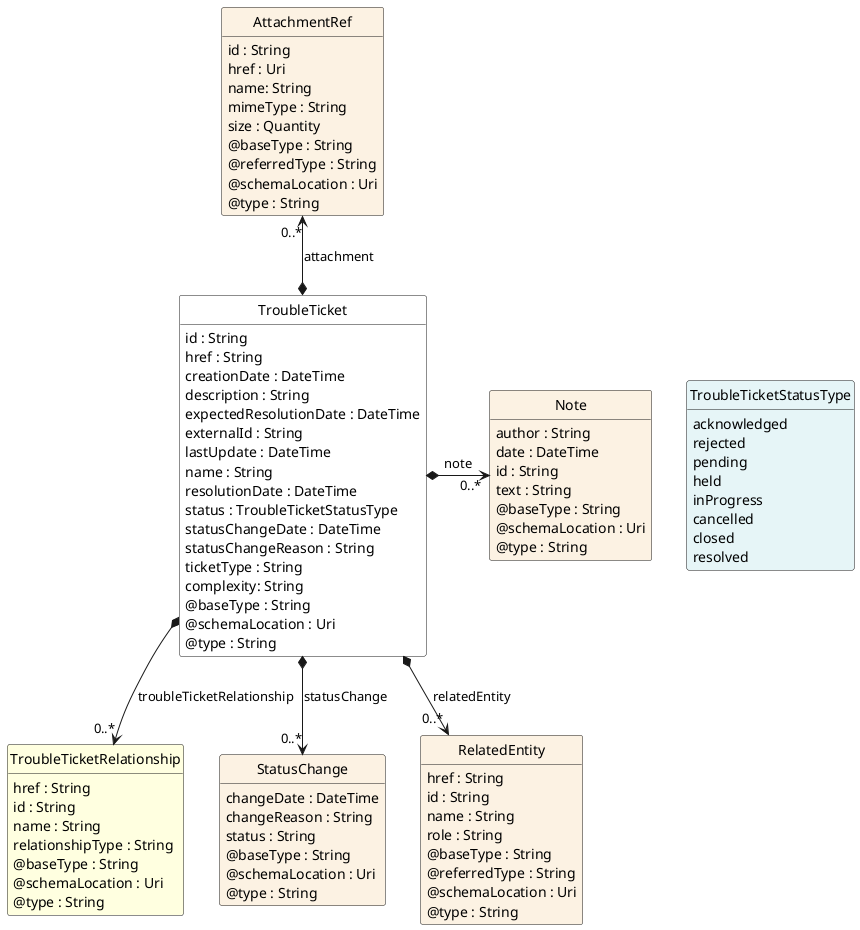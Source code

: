 @startuml
hide circle
hide methods
hide stereotype
show <<Enumeration>> stereotype
skinparam class {
   BackgroundColor<<Enumeration>> #E6F5F7
   BackgroundColor<<Ref>> #FFFFE0
   BackgroundColor<<Pivot>> #FFFFFFF
   BackgroundColor #FCF2E3
}

class TroubleTicket  <<Pivot>> {
    id : String
    href : String
    creationDate : DateTime
    description : String
    expectedResolutionDate : DateTime
    externalId : String
    lastUpdate : DateTime
    name : String
    resolutionDate : DateTime
    status : TroubleTicketStatusType
    statusChangeDate : DateTime
    statusChangeReason : String
    ticketType : String
    complexity: String
    @baseType : String
    @schemaLocation : Uri
    @type : String
}

class TroubleTicketStatusType <<Enumeration>> {
    acknowledged
    rejected
    pending
    held
    inProgress
    cancelled
    closed
    resolved
}

class Note  {
    author : String
    date : DateTime
    id : String
    text : String
    @baseType : String
    @schemaLocation : Uri
    @type : String
}

class TroubleTicketRelationship  <<Ref>> {
    href : String
    id : String
    name : String
    relationshipType : String
    @baseType : String
    @schemaLocation : Uri
    @type : String
}

class AttachmentRef  {
    id : String
    href : Uri
    name: String
    mimeType : String
    size : Quantity
    @baseType : String
    @referredType : String
    @schemaLocation : Uri
    @type : String
}

class StatusChange  {
    changeDate : DateTime
    changeReason : String
    status : String
    @baseType : String
    @schemaLocation : Uri
    @type : String
}

class RelatedEntity  {
    href : String
    id : String
    name : String
    role : String
    @baseType : String
    @referredType : String
    @schemaLocation : Uri
    @type : String
}

TroubleTicket -right[hidden]-> TroubleTicketStatusType

Note "0..*" <-left-* TroubleTicket : note

AttachmentRef "0..*" <--* TroubleTicket : attachment

TroubleTicket *-->  "0..*" StatusChange : statusChange

TroubleTicket *-->  "0..*" TroubleTicketRelationship : troubleTicketRelationship

TroubleTicket *-->  "0..*" RelatedEntity : relatedEntity

@enduml